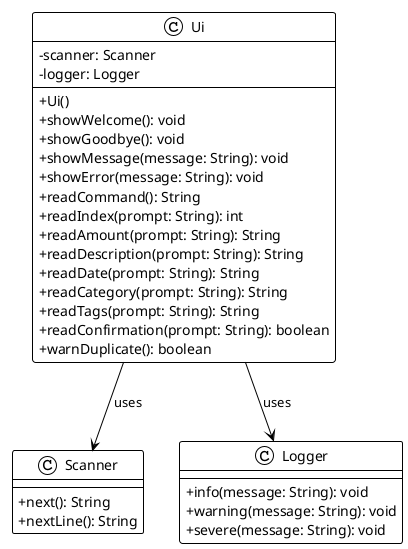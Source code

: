 @startuml
!theme plain
skinparam classAttributeIconSize 0

class Ui {
  -scanner: Scanner
  -logger: Logger
  +Ui()
  +showWelcome(): void
  +showGoodbye(): void
  +showMessage(message: String): void
  +showError(message: String): void
  +readCommand(): String
  +readIndex(prompt: String): int
  +readAmount(prompt: String): String
  +readDescription(prompt: String): String
  +readDate(prompt: String): String
  +readCategory(prompt: String): String
  +readTags(prompt: String): String
  +readConfirmation(prompt: String): boolean
  +warnDuplicate(): boolean
}

class Scanner {
  +next(): String
  +nextLine(): String
}

class Logger {
  +info(message: String): void
  +warning(message: String): void
  +severe(message: String): void
}

Ui --> Scanner : uses
Ui --> Logger : uses

@enduml